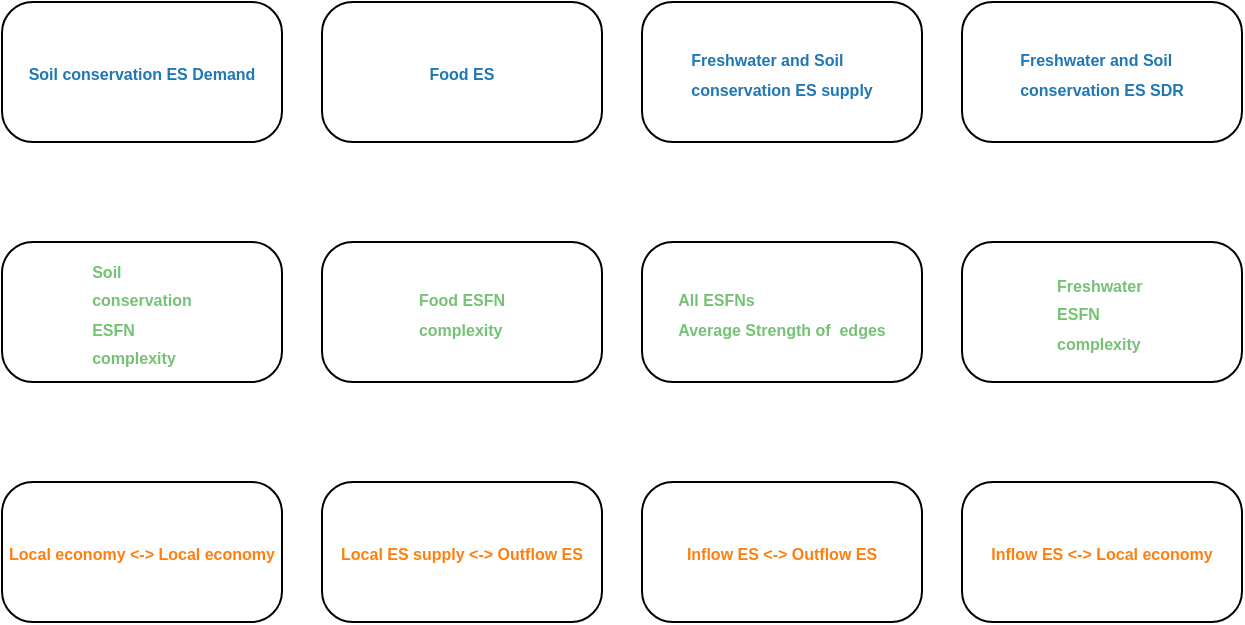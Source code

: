 <mxfile version="24.0.7" type="github">
  <diagram name="第 1 页" id="JeE2c27Bu6EYM7HYvsVZ">
    <mxGraphModel dx="983" dy="547" grid="1" gridSize="10" guides="1" tooltips="1" connect="1" arrows="1" fold="1" page="1" pageScale="1" pageWidth="827" pageHeight="1169" math="0" shadow="0">
      <root>
        <mxCell id="0" />
        <mxCell id="1" parent="0" />
        <mxCell id="OIKS8xXbddzwCxAj18jL-1" value="&lt;p style=&quot;language:zh-CN;margin-top:0pt;margin-bottom:0pt;margin-left:0in;&lt;br/&gt;text-align:left;direction:ltr;unicode-bidi:embed;mso-line-break-override:none;&lt;br/&gt;word-break:normal;punctuation-wrap:hanging&quot;&gt;&lt;span style=&quot;color: rgb(31, 119, 180); font-family: Arial; font-size: 8px; font-weight: 700;&quot;&gt;Soil&amp;nbsp;&lt;/span&gt;&lt;span style=&quot;color: rgb(31, 119, 180); font-family: Arial; font-size: 8px; font-weight: 700;&quot;&gt;conservation ES Demand&lt;/span&gt;&lt;br&gt;&lt;/p&gt;" style="rounded=1;whiteSpace=wrap;html=1;arcSize=22;" vertex="1" parent="1">
          <mxGeometry x="80" y="80" width="140" height="70" as="geometry" />
        </mxCell>
        <mxCell id="OIKS8xXbddzwCxAj18jL-2" value="&lt;span style=&quot;color: rgb(31, 119, 180); font-size: 8px; font-weight: 700; text-align: left;&quot;&gt;Food ES&lt;/span&gt;" style="rounded=1;whiteSpace=wrap;html=1;arcSize=22;" vertex="1" parent="1">
          <mxGeometry x="240" y="80" width="140" height="70" as="geometry" />
        </mxCell>
        <mxCell id="OIKS8xXbddzwCxAj18jL-3" value="&lt;p style=&quot;text-align: left; margin-top: 0pt; margin-bottom: 0pt; margin-left: 0in; direction: ltr; unicode-bidi: embed; word-break: normal;&quot;&gt;&lt;font style=&quot;font-size: 8px;&quot;&gt;&lt;span style=&quot;color: rgb(31, 119, 180); font-weight: bold;&quot;&gt;Freshwater&amp;nbsp;&lt;/span&gt;&lt;span style=&quot;color: rgb(31, 119, 180); font-weight: bold; background-color: initial;&quot;&gt;and&amp;nbsp;&lt;/span&gt;&lt;span style=&quot;color: rgb(31, 119, 180); font-weight: bold; background-color: initial;&quot;&gt;Soil&amp;nbsp;&lt;/span&gt;&lt;/font&gt;&lt;/p&gt;&lt;p style=&quot;text-align: left; margin-top: 0pt; margin-bottom: 0pt; margin-left: 0in; direction: ltr; unicode-bidi: embed; word-break: normal;&quot;&gt;&lt;font style=&quot;font-size: 8px;&quot;&gt;&lt;span style=&quot;color: rgb(31, 119, 180); font-weight: bold; background-color: initial;&quot;&gt;conservation&lt;/span&gt;&lt;span style=&quot;background-color: initial; color: rgb(31, 119, 180); font-weight: bold;&quot;&gt;&amp;nbsp;&lt;/span&gt;&lt;span style=&quot;background-color: initial; color: rgb(31, 119, 180); font-weight: bold;&quot;&gt;ES&amp;nbsp;&lt;/span&gt;&lt;span style=&quot;color: rgb(31, 119, 180); font-weight: bold; background-color: initial;&quot;&gt;supply&lt;/span&gt;&lt;/font&gt;&lt;/p&gt;" style="rounded=1;whiteSpace=wrap;html=1;arcSize=22;" vertex="1" parent="1">
          <mxGeometry x="400" y="80" width="140" height="70" as="geometry" />
        </mxCell>
        <mxCell id="OIKS8xXbddzwCxAj18jL-4" value="&lt;p style=&quot;text-align: left; margin-top: 0pt; margin-bottom: 0pt; margin-left: 0in; direction: ltr; unicode-bidi: embed; word-break: normal;&quot;&gt;&lt;font style=&quot;font-size: 8px;&quot;&gt;&lt;span style=&quot;color: rgb(31, 119, 180); font-weight: bold;&quot;&gt;Freshwater&amp;nbsp;&lt;/span&gt;&lt;span style=&quot;color: rgb(31, 119, 180); font-weight: bold; background-color: initial;&quot;&gt;and&amp;nbsp;&lt;/span&gt;&lt;span style=&quot;color: rgb(31, 119, 180); font-weight: bold; background-color: initial;&quot;&gt;Soil&amp;nbsp;&lt;/span&gt;&lt;/font&gt;&lt;/p&gt;&lt;p style=&quot;text-align: left; margin-top: 0pt; margin-bottom: 0pt; margin-left: 0in; direction: ltr; unicode-bidi: embed; word-break: normal;&quot;&gt;&lt;font style=&quot;font-size: 8px;&quot;&gt;&lt;span style=&quot;color: rgb(31, 119, 180); font-weight: bold; background-color: initial;&quot;&gt;conservation&lt;/span&gt;&lt;span style=&quot;background-color: initial; color: rgb(31, 119, 180); font-weight: bold;&quot;&gt;&amp;nbsp;&lt;/span&gt;&lt;span style=&quot;background-color: initial; color: rgb(31, 119, 180); font-weight: bold;&quot;&gt;ES&amp;nbsp;&lt;/span&gt;&lt;span style=&quot;color: rgb(31, 119, 180); font-weight: bold; background-color: initial;&quot;&gt;SDR&lt;/span&gt;&lt;/font&gt;&lt;/p&gt;" style="rounded=1;whiteSpace=wrap;html=1;arcSize=22;" vertex="1" parent="1">
          <mxGeometry x="560" y="80" width="140" height="70" as="geometry" />
        </mxCell>
        <mxCell id="OIKS8xXbddzwCxAj18jL-5" value="&lt;p style=&quot;text-align: left; margin-top: 0pt; margin-bottom: 0pt; margin-left: 0in; direction: ltr; unicode-bidi: embed; word-break: normal;&quot;&gt;&lt;font color=&quot;#75c175&quot;&gt;&lt;span style=&quot;font-size: 8px;&quot;&gt;&lt;b&gt;Soil&amp;nbsp;&lt;/b&gt;&lt;/span&gt;&lt;/font&gt;&lt;/p&gt;&lt;p style=&quot;text-align: left; margin-top: 0pt; margin-bottom: 0pt; margin-left: 0in; direction: ltr; unicode-bidi: embed; word-break: normal;&quot;&gt;&lt;font color=&quot;#75c175&quot;&gt;&lt;span style=&quot;font-size: 8px;&quot;&gt;&lt;b&gt;conservation&lt;/b&gt;&lt;/span&gt;&lt;/font&gt;&lt;/p&gt;&lt;p style=&quot;text-align: left; margin-top: 0pt; margin-bottom: 0pt; margin-left: 0in; direction: ltr; unicode-bidi: embed; word-break: normal;&quot;&gt;&lt;font color=&quot;#75c175&quot;&gt;&lt;span style=&quot;font-size: 8px;&quot;&gt;&lt;b&gt;ESFN&lt;/b&gt;&lt;/span&gt;&lt;/font&gt;&lt;/p&gt;&lt;p style=&quot;text-align: left; margin-top: 0pt; margin-bottom: 0pt; margin-left: 0in; direction: ltr; unicode-bidi: embed; word-break: normal;&quot;&gt;&lt;font color=&quot;#75c175&quot;&gt;&lt;span style=&quot;font-size: 8px;&quot;&gt;&lt;b&gt;complexity&lt;/b&gt;&lt;/span&gt;&lt;/font&gt;&lt;/p&gt;" style="rounded=1;whiteSpace=wrap;html=1;arcSize=22;" vertex="1" parent="1">
          <mxGeometry x="80" y="200" width="140" height="70" as="geometry" />
        </mxCell>
        <mxCell id="OIKS8xXbddzwCxAj18jL-6" value="&lt;p style=&quot;text-align: left; margin-top: 0pt; margin-bottom: 0pt; margin-left: 0in; direction: ltr; unicode-bidi: embed; word-break: normal;&quot;&gt;&lt;font color=&quot;#75c175&quot;&gt;&lt;span style=&quot;font-size: 8px;&quot;&gt;&lt;b&gt;Food ESFN&lt;/b&gt;&lt;/span&gt;&lt;/font&gt;&lt;/p&gt;&lt;p style=&quot;text-align: left; margin-top: 0pt; margin-bottom: 0pt; margin-left: 0in; direction: ltr; unicode-bidi: embed; word-break: normal;&quot;&gt;&lt;font color=&quot;#75c175&quot;&gt;&lt;span style=&quot;font-size: 8px;&quot;&gt;&lt;b&gt;complexity&lt;/b&gt;&lt;/span&gt;&lt;/font&gt;&lt;/p&gt;" style="rounded=1;whiteSpace=wrap;html=1;arcSize=22;" vertex="1" parent="1">
          <mxGeometry x="240" y="200" width="140" height="70" as="geometry" />
        </mxCell>
        <mxCell id="OIKS8xXbddzwCxAj18jL-7" value="&lt;p style=&quot;text-align: left; margin-top: 0pt; margin-bottom: 0pt; margin-left: 0in; direction: ltr; unicode-bidi: embed; word-break: normal;&quot;&gt;&lt;font color=&quot;#75c175&quot;&gt;&lt;span style=&quot;font-size: 8px;&quot;&gt;&lt;b&gt;All ESFNs&lt;/b&gt;&lt;/span&gt;&lt;/font&gt;&lt;/p&gt;&lt;p style=&quot;text-align: left; margin-top: 0pt; margin-bottom: 0pt; margin-left: 0in; direction: ltr; unicode-bidi: embed; word-break: normal;&quot;&gt;&lt;font color=&quot;#75c175&quot;&gt;&lt;span style=&quot;font-size: 8px;&quot;&gt;&lt;b&gt;Average&amp;nbsp;&lt;/b&gt;&lt;/span&gt;&lt;/font&gt;&lt;b style=&quot;font-size: 8px; color: rgb(117, 193, 117); background-color: initial;&quot;&gt;Strength of&amp;nbsp;&amp;nbsp;&lt;/b&gt;&lt;b style=&quot;font-size: 8px; color: rgb(117, 193, 117); background-color: initial;&quot;&gt;edges&lt;/b&gt;&lt;/p&gt;" style="rounded=1;whiteSpace=wrap;html=1;arcSize=22;" vertex="1" parent="1">
          <mxGeometry x="400" y="200" width="140" height="70" as="geometry" />
        </mxCell>
        <mxCell id="OIKS8xXbddzwCxAj18jL-8" value="&lt;p style=&quot;text-align: left; margin-top: 0pt; margin-bottom: 0pt; margin-left: 0in; direction: ltr; unicode-bidi: embed; word-break: normal;&quot;&gt;&lt;font color=&quot;#75c175&quot;&gt;&lt;span style=&quot;font-size: 8px;&quot;&gt;&lt;b&gt;Freshwater&amp;nbsp;&lt;/b&gt;&lt;/span&gt;&lt;/font&gt;&lt;/p&gt;&lt;p style=&quot;text-align: left; margin-top: 0pt; margin-bottom: 0pt; margin-left: 0in; direction: ltr; unicode-bidi: embed; word-break: normal;&quot;&gt;&lt;font color=&quot;#75c175&quot;&gt;&lt;span style=&quot;font-size: 8px;&quot;&gt;&lt;b&gt;ESFN&lt;/b&gt;&lt;/span&gt;&lt;/font&gt;&lt;/p&gt;&lt;p style=&quot;text-align: left; margin-top: 0pt; margin-bottom: 0pt; margin-left: 0in; direction: ltr; unicode-bidi: embed; word-break: normal;&quot;&gt;&lt;font color=&quot;#75c175&quot;&gt;&lt;span style=&quot;font-size: 8px;&quot;&gt;&lt;b&gt;complexity&lt;/b&gt;&lt;/span&gt;&lt;/font&gt;&lt;/p&gt;" style="rounded=1;whiteSpace=wrap;html=1;arcSize=22;" vertex="1" parent="1">
          <mxGeometry x="560" y="200" width="140" height="70" as="geometry" />
        </mxCell>
        <mxCell id="OIKS8xXbddzwCxAj18jL-9" value="&lt;span style=&quot;color: rgb(255, 127, 14); font-size: 8px; font-weight: 700; text-align: left;&quot;&gt;Local economy &amp;lt;-&amp;gt; Local economy&lt;/span&gt;" style="rounded=1;whiteSpace=wrap;html=1;arcSize=22;" vertex="1" parent="1">
          <mxGeometry x="80" y="320" width="140" height="70" as="geometry" />
        </mxCell>
        <mxCell id="OIKS8xXbddzwCxAj18jL-10" value="&lt;b style=&quot;color: rgb(255, 127, 14); font-size: 8px; text-align: left;&quot;&gt;Local ES supply &amp;lt;-&amp;gt; Outflow ES&lt;/b&gt;" style="rounded=1;whiteSpace=wrap;html=1;arcSize=22;" vertex="1" parent="1">
          <mxGeometry x="240" y="320" width="140" height="70" as="geometry" />
        </mxCell>
        <mxCell id="OIKS8xXbddzwCxAj18jL-11" value="&lt;b style=&quot;color: rgb(255, 127, 14); font-size: 8px; text-align: left;&quot;&gt;Inflow ES &amp;lt;-&amp;gt; Outflow ES&lt;/b&gt;" style="rounded=1;whiteSpace=wrap;html=1;arcSize=22;" vertex="1" parent="1">
          <mxGeometry x="400" y="320" width="140" height="70" as="geometry" />
        </mxCell>
        <mxCell id="OIKS8xXbddzwCxAj18jL-12" value="&lt;b style=&quot;color: rgb(255, 127, 14); font-size: 8px; text-align: left;&quot;&gt;Inflow ES &amp;lt;-&amp;gt; Local economy&lt;/b&gt;" style="rounded=1;whiteSpace=wrap;html=1;arcSize=22;" vertex="1" parent="1">
          <mxGeometry x="560" y="320" width="140" height="70" as="geometry" />
        </mxCell>
      </root>
    </mxGraphModel>
  </diagram>
</mxfile>
